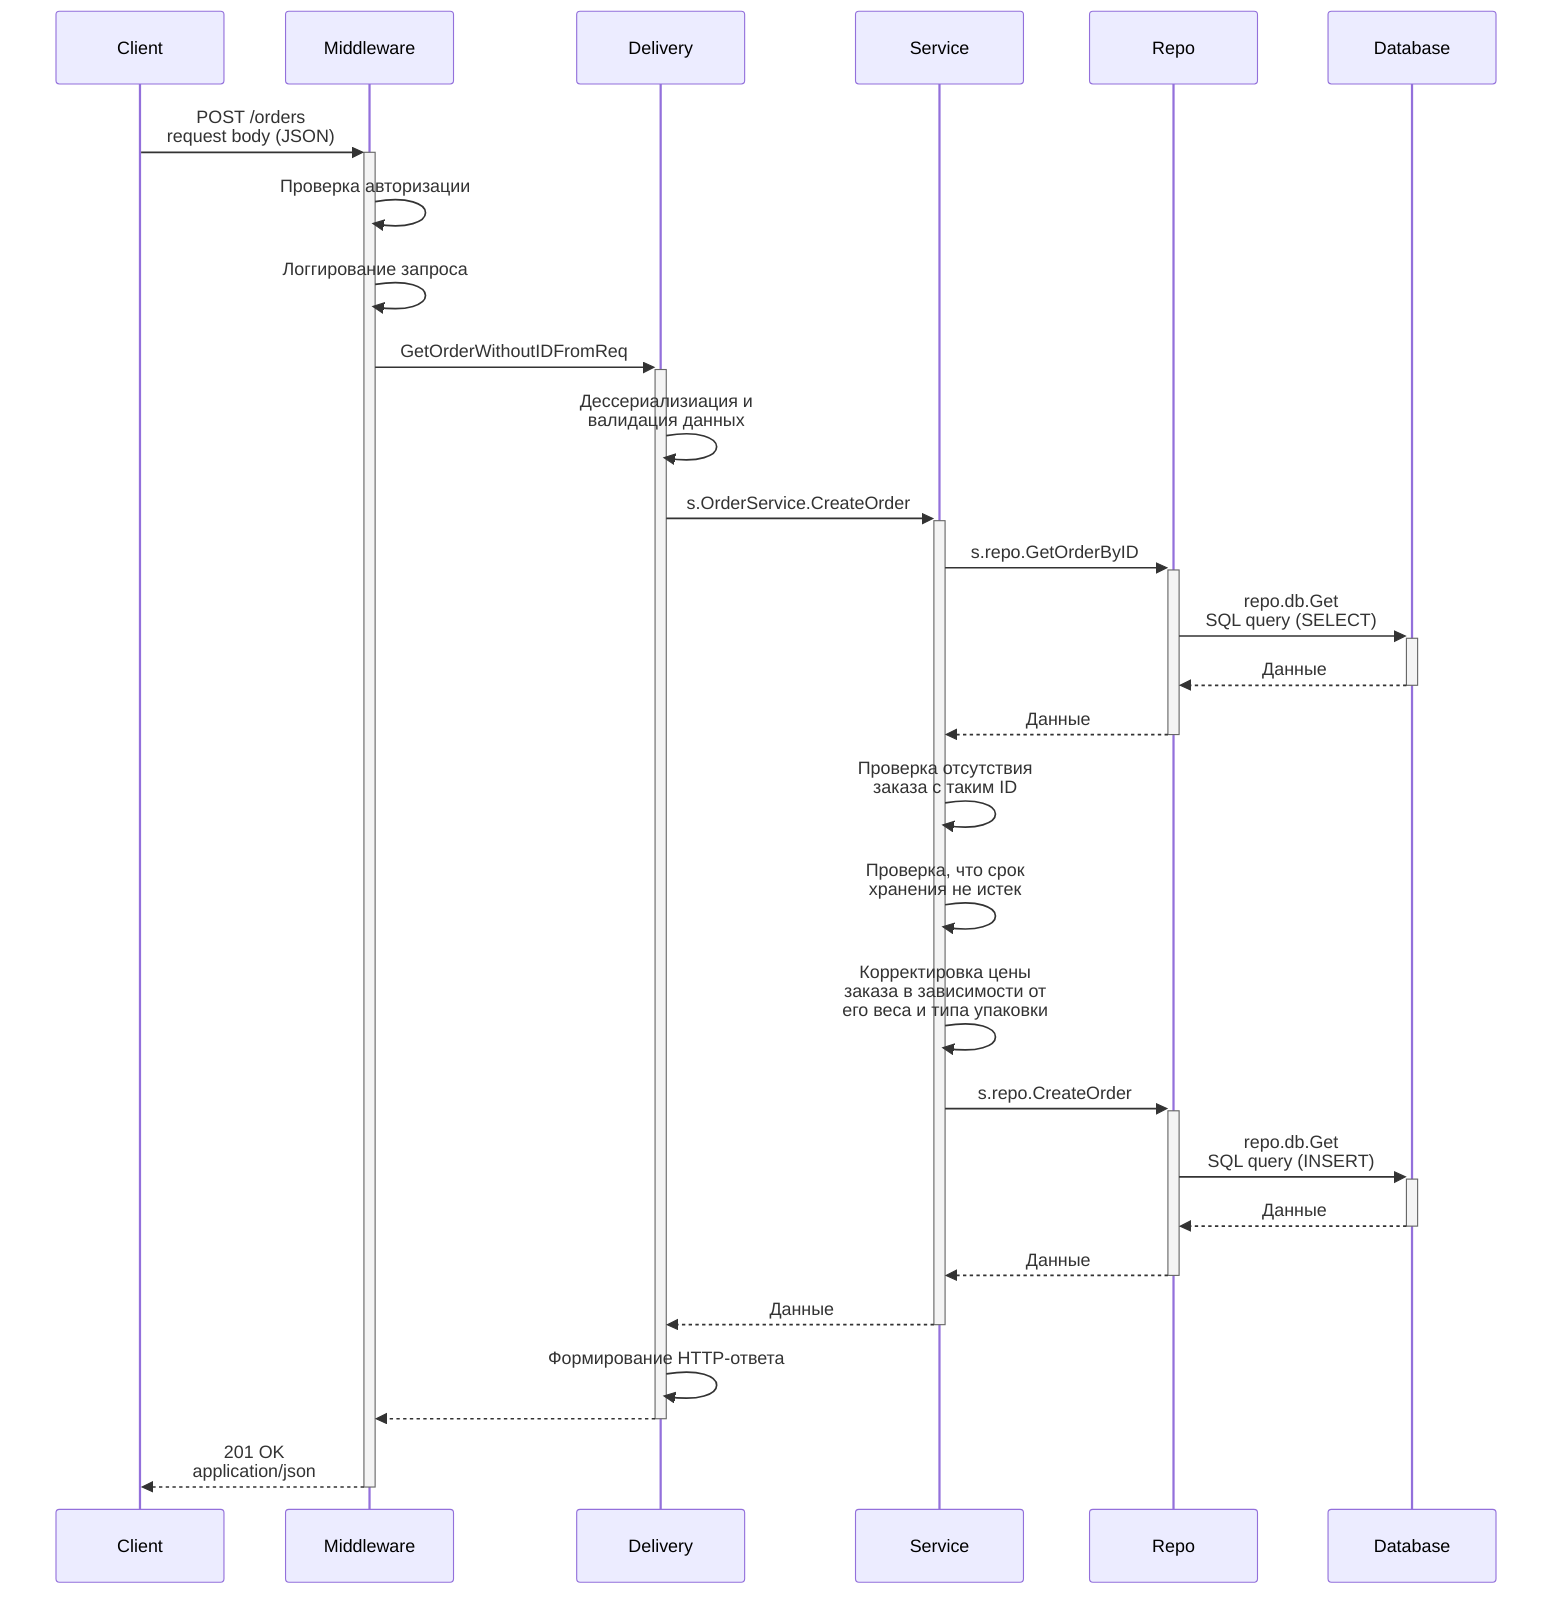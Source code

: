 sequenceDiagram
    Client->>+Middleware: POST /orders <br> request body (JSON)

    Middleware->>Middleware: Проверка авторизации
    Middleware->>Middleware: Логгирование запроса
    Middleware->>+Delivery: GetOrderWithoutIDFromReq

    Delivery->>Delivery: Дессериализиация и <br> валидация данных
    Delivery->>+Service: s.OrderService.CreateOrder

    Service->>+Repo: s.repo.GetOrderByID
    Repo->>+Database: repo.db.Get <br> SQL query (SELECT)
    Database-->>-Repo: Данные
    Repo-->>-Service: Данные

    Service->>Service: Проверка отсутствия <br> заказа с таким ID
    Service->>Service: Проверка, что срок <br> хранения не истек
    Service->>Service: Корректировка цены <br> заказа в зависимости от <br> его веса и типа упаковки

    Service->>+Repo: s.repo.CreateOrder
    Repo->>+Database: repo.db.Get <br> SQL query (INSERT)
    Database-->>-Repo: Данные
    Repo-->>-Service: Данные

    Service-->>-Delivery: Данные
    Delivery->>Delivery: Формирование HTTP-ответа

    Delivery-->>-Middleware: 

    Middleware-->>-Client: 201 OK <br> application/json
